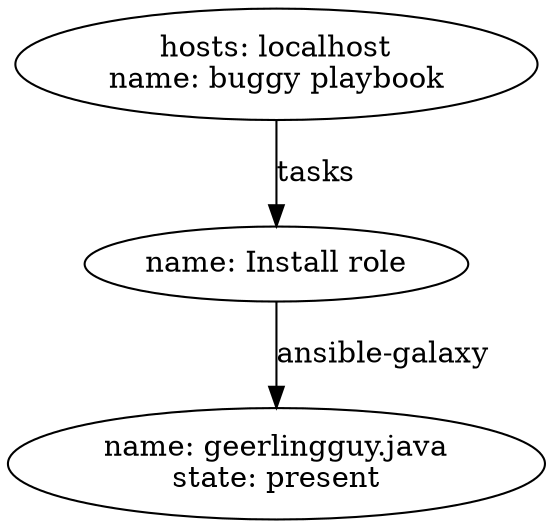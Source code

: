 digraph graphname {
2094 [label="name: geerlingguy.java\nstate: present\n"];
2093 [label="name: Install role\n"];
2093 -> 2094 [label="ansible-galaxy"];
2092 [label="hosts: localhost\nname: buggy playbook\n"];
2092 -> 2093 [label="tasks"];
}
